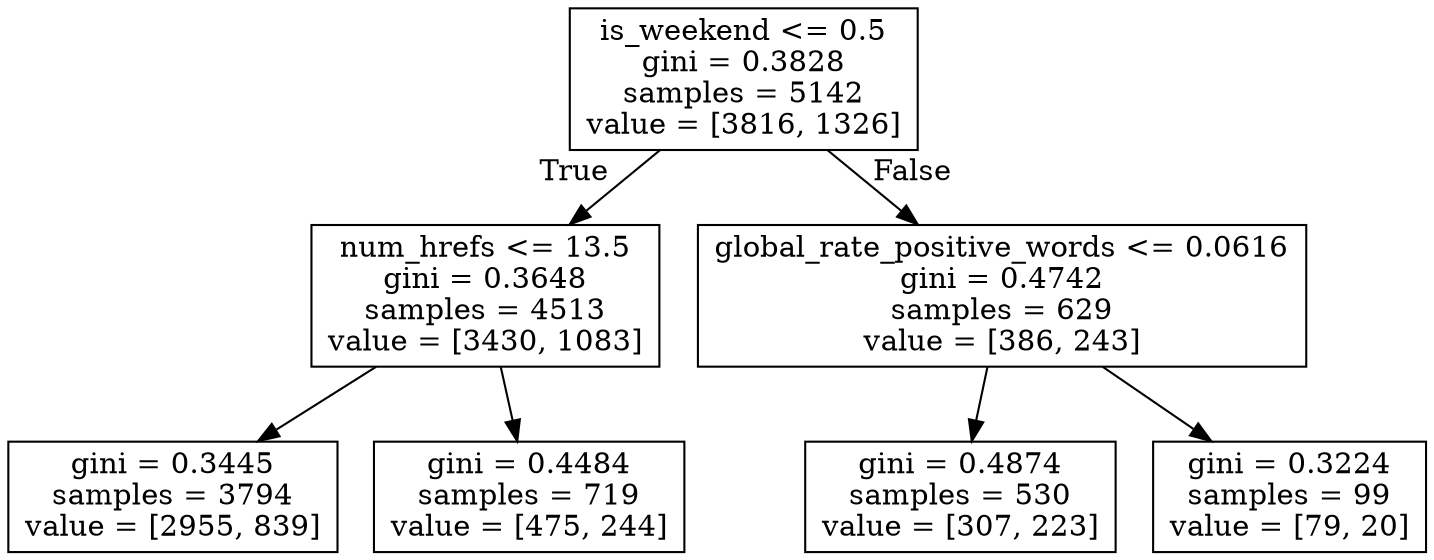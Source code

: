 digraph Tree {
node [shape=box] ;
0 [label="is_weekend <= 0.5\ngini = 0.3828\nsamples = 5142\nvalue = [3816, 1326]"] ;
1 [label="num_hrefs <= 13.5\ngini = 0.3648\nsamples = 4513\nvalue = [3430, 1083]"] ;
0 -> 1 [labeldistance=2.5, labelangle=45, headlabel="True"] ;
2 [label="gini = 0.3445\nsamples = 3794\nvalue = [2955, 839]"] ;
1 -> 2 ;
3 [label="gini = 0.4484\nsamples = 719\nvalue = [475, 244]"] ;
1 -> 3 ;
4 [label="global_rate_positive_words <= 0.0616\ngini = 0.4742\nsamples = 629\nvalue = [386, 243]"] ;
0 -> 4 [labeldistance=2.5, labelangle=-45, headlabel="False"] ;
5 [label="gini = 0.4874\nsamples = 530\nvalue = [307, 223]"] ;
4 -> 5 ;
6 [label="gini = 0.3224\nsamples = 99\nvalue = [79, 20]"] ;
4 -> 6 ;
}